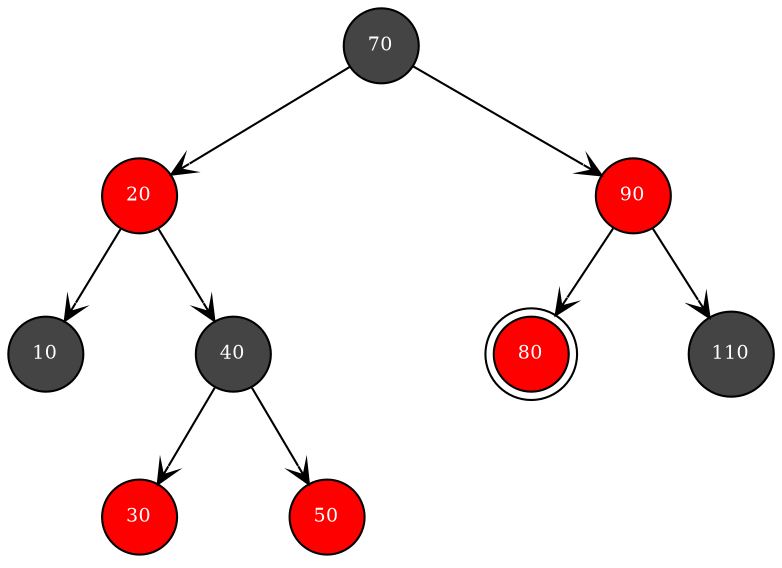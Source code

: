 digraph G {
    graph [nodesep = 0.1;];
    node [shape = circle; style = "filled"; fillcolor = "#444444"; fontcolor = "white"; fontsize = 9;];
    edge [arrowhead = vee;];
    20 [group = 20;fillcolor = "red";];
    70 [group = 70;];
    70 -> 20;
    10 [group = 10;fillcolor = "#444444";];
    20 -> 10;
    h20 [group = 20;style = invis;];
    20 -> h20 [style = invis;];
    40 [group = 40;fillcolor = "#444444";];
    20 -> 40;
    30 [group = 30;fillcolor = "red";];
    40 -> 30;
    h40 [group = 40;style = invis;];
    40 -> h40 [style = invis;];
    50 [group = 50;fillcolor = "red";];
    40 -> 50;
    h70 [group = 70;style = invis;label = "";width = 0;];
    70 -> h70 [style = invis;];
    90 [group = 90;fillcolor = "red";];
    70 -> 90;
    80 [group = 80;fillcolor = "red";shape = "doublecircle";];
    90 -> 80;
    h90 [group = 90;style = invis;];
    90 -> h90 [style = invis;];
    110 [group = 110;fillcolor = "#444444";];
    90 -> 110;
    
    l80 [style = invis;];
    80 -> l80 [style = invis;];
    h80 [group = 80;style = invis;];
    80 -> h80 [style = invis;];
    
    { rank=same; h70 50};
}